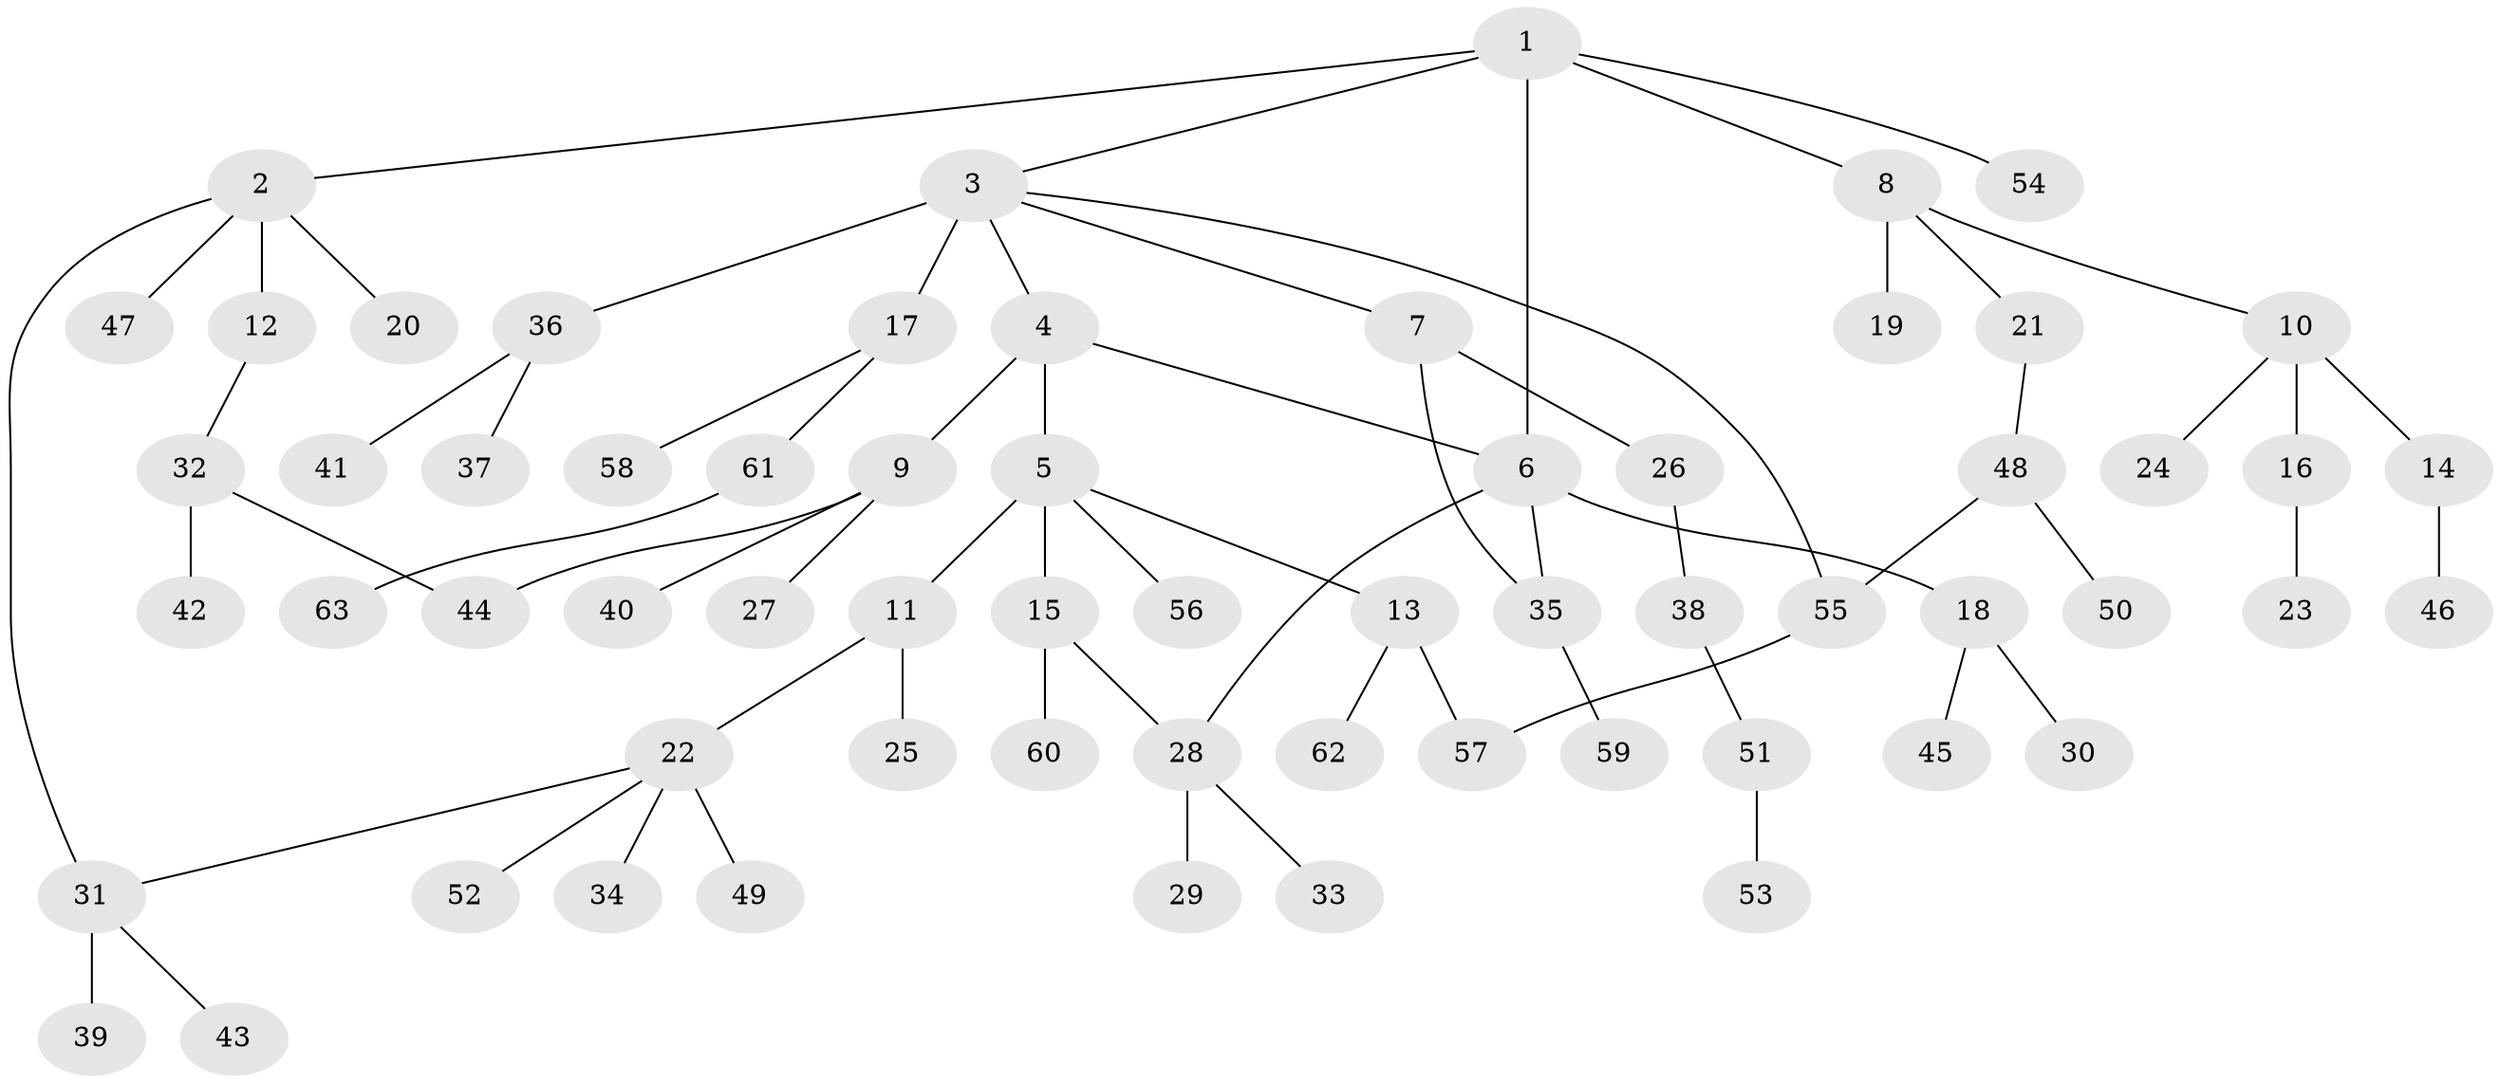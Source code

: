 // original degree distribution, {5: 0.040983606557377046, 3: 0.09016393442622951, 9: 0.00819672131147541, 8: 0.00819672131147541, 7: 0.00819672131147541, 4: 0.08196721311475409, 6: 0.00819672131147541, 1: 0.45901639344262296, 2: 0.29508196721311475}
// Generated by graph-tools (version 1.1) at 2025/34/03/09/25 02:34:28]
// undirected, 63 vertices, 69 edges
graph export_dot {
graph [start="1"]
  node [color=gray90,style=filled];
  1;
  2;
  3;
  4;
  5;
  6;
  7;
  8;
  9;
  10;
  11;
  12;
  13;
  14;
  15;
  16;
  17;
  18;
  19;
  20;
  21;
  22;
  23;
  24;
  25;
  26;
  27;
  28;
  29;
  30;
  31;
  32;
  33;
  34;
  35;
  36;
  37;
  38;
  39;
  40;
  41;
  42;
  43;
  44;
  45;
  46;
  47;
  48;
  49;
  50;
  51;
  52;
  53;
  54;
  55;
  56;
  57;
  58;
  59;
  60;
  61;
  62;
  63;
  1 -- 2 [weight=1.0];
  1 -- 3 [weight=1.0];
  1 -- 6 [weight=1.0];
  1 -- 8 [weight=1.0];
  1 -- 54 [weight=1.0];
  2 -- 12 [weight=2.0];
  2 -- 20 [weight=1.0];
  2 -- 31 [weight=1.0];
  2 -- 47 [weight=1.0];
  3 -- 4 [weight=1.0];
  3 -- 7 [weight=1.0];
  3 -- 17 [weight=3.0];
  3 -- 36 [weight=1.0];
  3 -- 55 [weight=1.0];
  4 -- 5 [weight=1.0];
  4 -- 6 [weight=1.0];
  4 -- 9 [weight=1.0];
  5 -- 11 [weight=1.0];
  5 -- 13 [weight=1.0];
  5 -- 15 [weight=3.0];
  5 -- 56 [weight=1.0];
  6 -- 18 [weight=1.0];
  6 -- 28 [weight=1.0];
  6 -- 35 [weight=2.0];
  7 -- 26 [weight=2.0];
  7 -- 35 [weight=1.0];
  8 -- 10 [weight=1.0];
  8 -- 19 [weight=1.0];
  8 -- 21 [weight=1.0];
  9 -- 27 [weight=1.0];
  9 -- 40 [weight=2.0];
  9 -- 44 [weight=1.0];
  10 -- 14 [weight=1.0];
  10 -- 16 [weight=2.0];
  10 -- 24 [weight=1.0];
  11 -- 22 [weight=1.0];
  11 -- 25 [weight=1.0];
  12 -- 32 [weight=1.0];
  13 -- 57 [weight=1.0];
  13 -- 62 [weight=1.0];
  14 -- 46 [weight=1.0];
  15 -- 28 [weight=1.0];
  15 -- 60 [weight=1.0];
  16 -- 23 [weight=1.0];
  17 -- 58 [weight=1.0];
  17 -- 61 [weight=1.0];
  18 -- 30 [weight=1.0];
  18 -- 45 [weight=1.0];
  21 -- 48 [weight=1.0];
  22 -- 31 [weight=1.0];
  22 -- 34 [weight=1.0];
  22 -- 49 [weight=2.0];
  22 -- 52 [weight=1.0];
  26 -- 38 [weight=1.0];
  28 -- 29 [weight=3.0];
  28 -- 33 [weight=1.0];
  31 -- 39 [weight=2.0];
  31 -- 43 [weight=1.0];
  32 -- 42 [weight=1.0];
  32 -- 44 [weight=1.0];
  35 -- 59 [weight=1.0];
  36 -- 37 [weight=1.0];
  36 -- 41 [weight=1.0];
  38 -- 51 [weight=1.0];
  48 -- 50 [weight=1.0];
  48 -- 55 [weight=1.0];
  51 -- 53 [weight=1.0];
  55 -- 57 [weight=1.0];
  61 -- 63 [weight=1.0];
}
